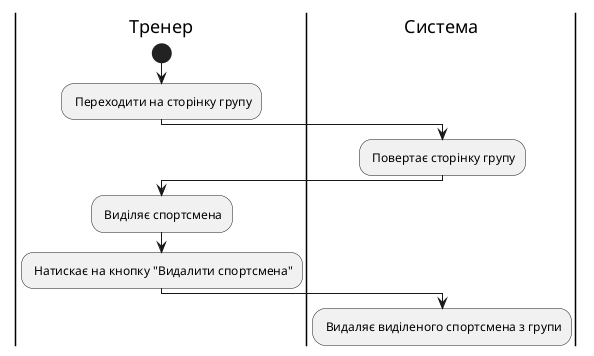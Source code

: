 @startuml
   |Тренер|
       start
       : Переходити на сторінку групу;
   |Система|
       : Повертає сторінку групу;
   |Тренер|
       : Виділяє спортсмена;
       : Натискає на кнопку "Видалити спортсмена";
   |Система|
      : Видаляє виділеного спортсмена з групи;
@enduml